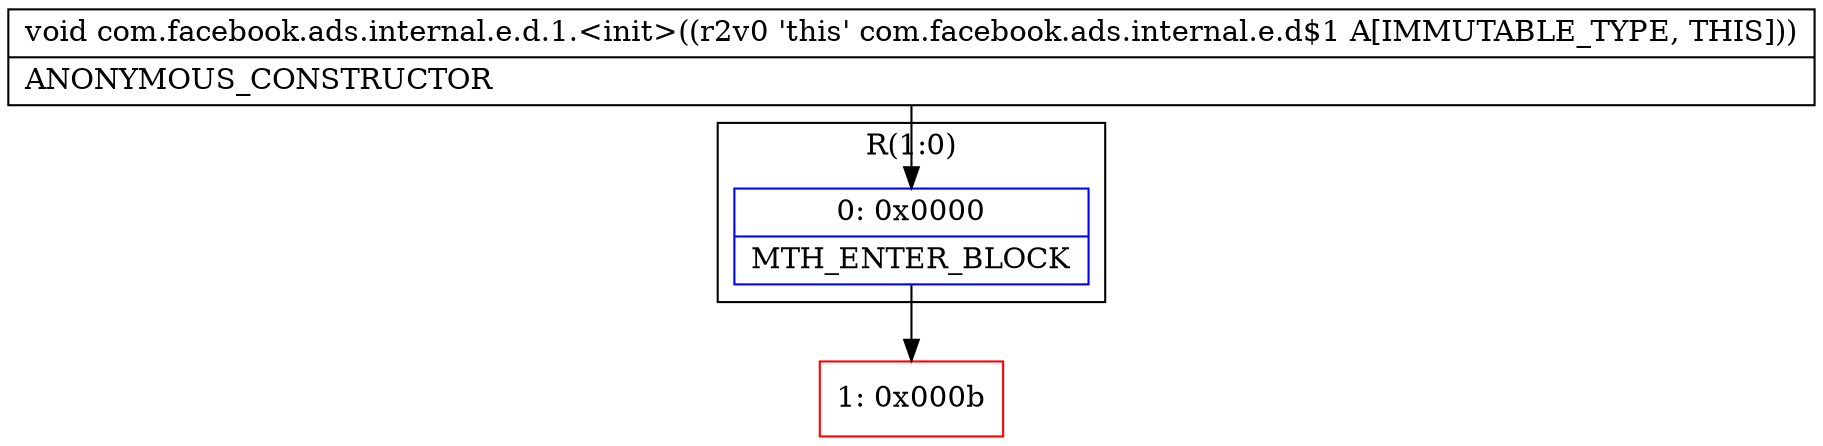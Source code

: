 digraph "CFG forcom.facebook.ads.internal.e.d.1.\<init\>()V" {
subgraph cluster_Region_829821375 {
label = "R(1:0)";
node [shape=record,color=blue];
Node_0 [shape=record,label="{0\:\ 0x0000|MTH_ENTER_BLOCK\l}"];
}
Node_1 [shape=record,color=red,label="{1\:\ 0x000b}"];
MethodNode[shape=record,label="{void com.facebook.ads.internal.e.d.1.\<init\>((r2v0 'this' com.facebook.ads.internal.e.d$1 A[IMMUTABLE_TYPE, THIS]))  | ANONYMOUS_CONSTRUCTOR\l}"];
MethodNode -> Node_0;
Node_0 -> Node_1;
}

